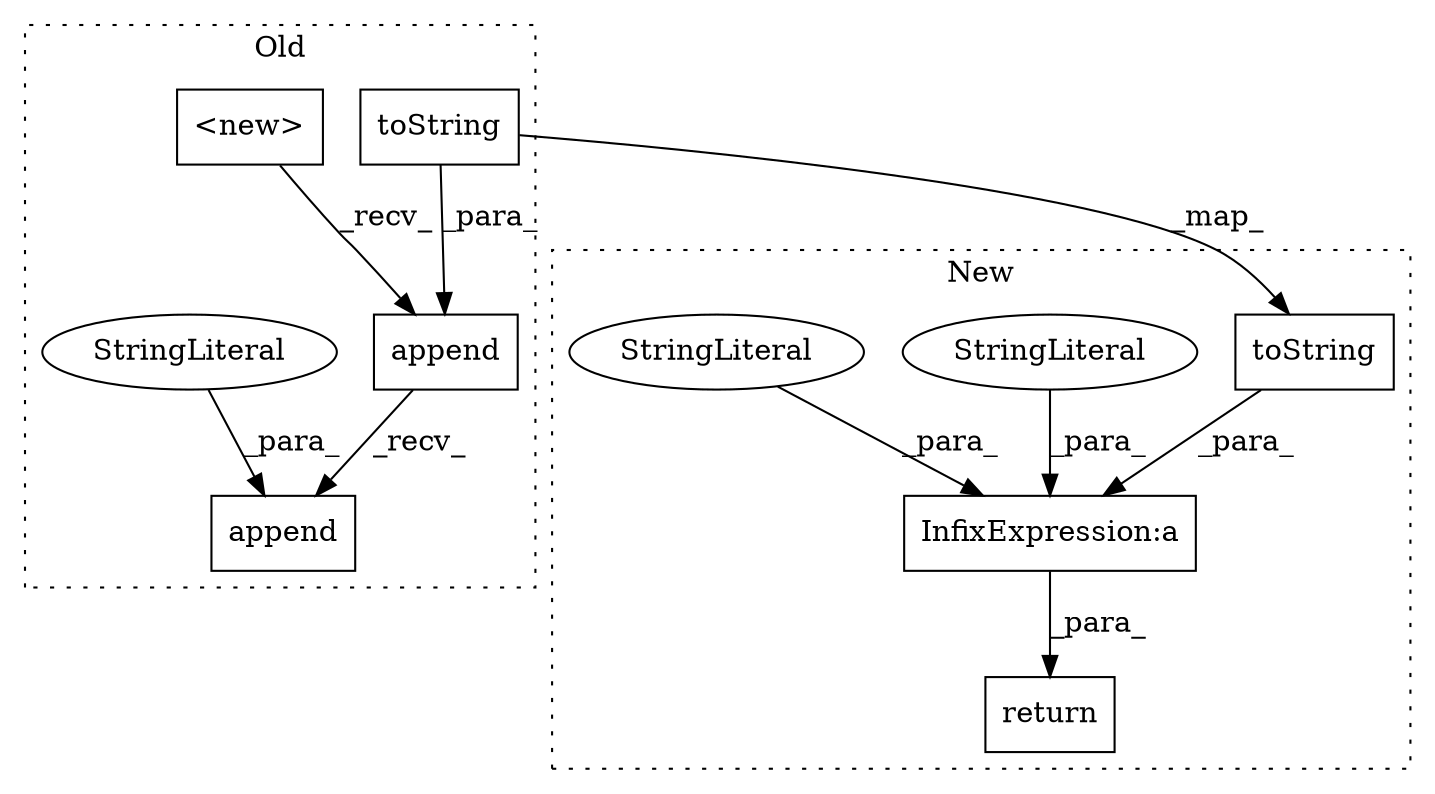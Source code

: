 digraph G {
subgraph cluster0 {
1 [label="toString" a="48" s="2168,2188" l="15,1" shape="box"];
7 [label="append" a="32" s="2161,2189" l="7,1" shape="box"];
8 [label="<new>" a="14" s="2112,2147" l="18,1" shape="box"];
9 [label="append" a="32" s="2191,2201" l="7,1" shape="box"];
10 [label="StringLiteral" a="45" s="2198" l="3" shape="ellipse"];
label = "Old";
style="dotted";
}
subgraph cluster1 {
2 [label="toString" a="48" s="1939,1959" l="15,1" shape="box"];
3 [label="return" a="41" s="1912" l="7" shape="box"];
4 [label="InfixExpression:a" a="27" s="1936" l="3" shape="box"];
5 [label="StringLiteral" a="45" s="1963" l="3" shape="ellipse"];
6 [label="StringLiteral" a="45" s="1919" l="17" shape="ellipse"];
label = "New";
style="dotted";
}
1 -> 2 [label="_map_"];
1 -> 7 [label="_para_"];
2 -> 4 [label="_para_"];
4 -> 3 [label="_para_"];
5 -> 4 [label="_para_"];
6 -> 4 [label="_para_"];
7 -> 9 [label="_recv_"];
8 -> 7 [label="_recv_"];
10 -> 9 [label="_para_"];
}